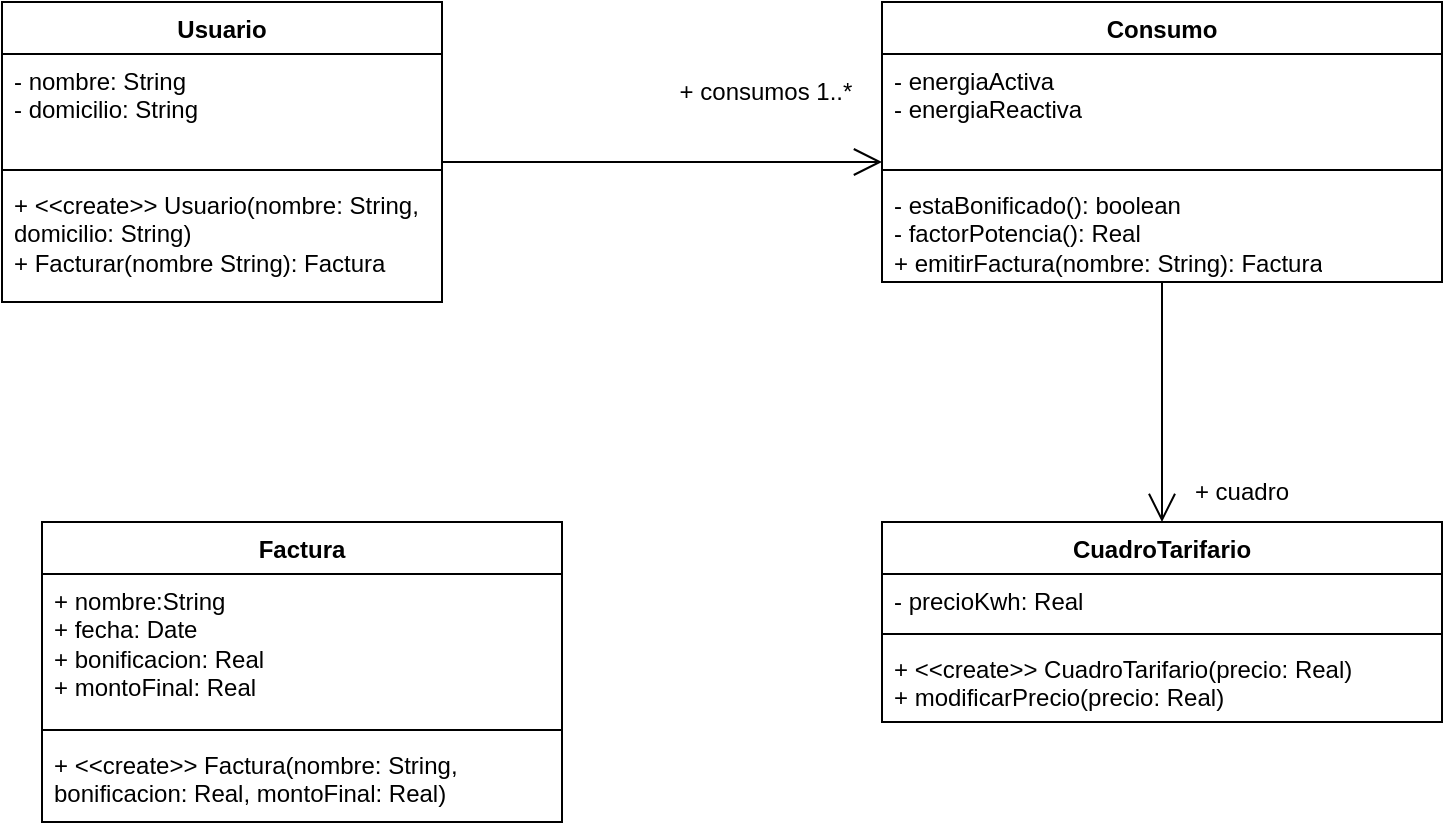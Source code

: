 <mxfile version="22.0.2" type="device">
  <diagram name="Página-1" id="XxxjilXf-MoARzXAFVNk">
    <mxGraphModel dx="960" dy="805" grid="1" gridSize="10" guides="1" tooltips="1" connect="1" arrows="1" fold="1" page="1" pageScale="1" pageWidth="827" pageHeight="1169" math="0" shadow="0">
      <root>
        <mxCell id="0" />
        <mxCell id="1" parent="0" />
        <mxCell id="8tF6k1kRLnC8eydJCcOv-1" value="Usuario" style="swimlane;fontStyle=1;align=center;verticalAlign=top;childLayout=stackLayout;horizontal=1;startSize=26;horizontalStack=0;resizeParent=1;resizeParentMax=0;resizeLast=0;collapsible=1;marginBottom=0;whiteSpace=wrap;html=1;" vertex="1" parent="1">
          <mxGeometry x="40" y="160" width="220" height="150" as="geometry" />
        </mxCell>
        <mxCell id="8tF6k1kRLnC8eydJCcOv-2" value="- nombre: String&lt;br&gt;- domicilio: String" style="text;strokeColor=none;fillColor=none;align=left;verticalAlign=top;spacingLeft=4;spacingRight=4;overflow=hidden;rotatable=0;points=[[0,0.5],[1,0.5]];portConstraint=eastwest;whiteSpace=wrap;html=1;" vertex="1" parent="8tF6k1kRLnC8eydJCcOv-1">
          <mxGeometry y="26" width="220" height="54" as="geometry" />
        </mxCell>
        <mxCell id="8tF6k1kRLnC8eydJCcOv-3" value="" style="line;strokeWidth=1;fillColor=none;align=left;verticalAlign=middle;spacingTop=-1;spacingLeft=3;spacingRight=3;rotatable=0;labelPosition=right;points=[];portConstraint=eastwest;strokeColor=inherit;" vertex="1" parent="8tF6k1kRLnC8eydJCcOv-1">
          <mxGeometry y="80" width="220" height="8" as="geometry" />
        </mxCell>
        <mxCell id="8tF6k1kRLnC8eydJCcOv-4" value="+ &amp;lt;&amp;lt;create&amp;gt;&amp;gt; Usuario(nombre: String, domicilio: String)&lt;br&gt;+ Facturar(nombre String): Factura" style="text;strokeColor=none;fillColor=none;align=left;verticalAlign=top;spacingLeft=4;spacingRight=4;overflow=hidden;rotatable=0;points=[[0,0.5],[1,0.5]];portConstraint=eastwest;whiteSpace=wrap;html=1;" vertex="1" parent="8tF6k1kRLnC8eydJCcOv-1">
          <mxGeometry y="88" width="220" height="62" as="geometry" />
        </mxCell>
        <mxCell id="8tF6k1kRLnC8eydJCcOv-5" value="Consumo" style="swimlane;fontStyle=1;align=center;verticalAlign=top;childLayout=stackLayout;horizontal=1;startSize=26;horizontalStack=0;resizeParent=1;resizeParentMax=0;resizeLast=0;collapsible=1;marginBottom=0;whiteSpace=wrap;html=1;" vertex="1" parent="1">
          <mxGeometry x="480" y="160" width="280" height="140" as="geometry" />
        </mxCell>
        <mxCell id="8tF6k1kRLnC8eydJCcOv-6" value="- energiaActiva&lt;br&gt;- energiaReactiva&lt;br&gt;" style="text;strokeColor=none;fillColor=none;align=left;verticalAlign=top;spacingLeft=4;spacingRight=4;overflow=hidden;rotatable=0;points=[[0,0.5],[1,0.5]];portConstraint=eastwest;whiteSpace=wrap;html=1;" vertex="1" parent="8tF6k1kRLnC8eydJCcOv-5">
          <mxGeometry y="26" width="280" height="54" as="geometry" />
        </mxCell>
        <mxCell id="8tF6k1kRLnC8eydJCcOv-7" value="" style="line;strokeWidth=1;fillColor=none;align=left;verticalAlign=middle;spacingTop=-1;spacingLeft=3;spacingRight=3;rotatable=0;labelPosition=right;points=[];portConstraint=eastwest;strokeColor=inherit;" vertex="1" parent="8tF6k1kRLnC8eydJCcOv-5">
          <mxGeometry y="80" width="280" height="8" as="geometry" />
        </mxCell>
        <mxCell id="8tF6k1kRLnC8eydJCcOv-8" value="- estaBonificado(): boolean&lt;br&gt;- factorPotencia(): Real&lt;br&gt;+ emitirFactura(nombre: String): Factura" style="text;strokeColor=none;fillColor=none;align=left;verticalAlign=top;spacingLeft=4;spacingRight=4;overflow=hidden;rotatable=0;points=[[0,0.5],[1,0.5]];portConstraint=eastwest;whiteSpace=wrap;html=1;" vertex="1" parent="8tF6k1kRLnC8eydJCcOv-5">
          <mxGeometry y="88" width="280" height="52" as="geometry" />
        </mxCell>
        <mxCell id="8tF6k1kRLnC8eydJCcOv-9" value="Factura" style="swimlane;fontStyle=1;align=center;verticalAlign=top;childLayout=stackLayout;horizontal=1;startSize=26;horizontalStack=0;resizeParent=1;resizeParentMax=0;resizeLast=0;collapsible=1;marginBottom=0;whiteSpace=wrap;html=1;" vertex="1" parent="1">
          <mxGeometry x="60" y="420" width="260" height="150" as="geometry" />
        </mxCell>
        <mxCell id="8tF6k1kRLnC8eydJCcOv-10" value="+ nombre:String&lt;br&gt;+ fecha: Date&lt;br&gt;+ bonificacion: Real&lt;br&gt;+ montoFinal: Real" style="text;strokeColor=none;fillColor=none;align=left;verticalAlign=top;spacingLeft=4;spacingRight=4;overflow=hidden;rotatable=0;points=[[0,0.5],[1,0.5]];portConstraint=eastwest;whiteSpace=wrap;html=1;" vertex="1" parent="8tF6k1kRLnC8eydJCcOv-9">
          <mxGeometry y="26" width="260" height="74" as="geometry" />
        </mxCell>
        <mxCell id="8tF6k1kRLnC8eydJCcOv-11" value="" style="line;strokeWidth=1;fillColor=none;align=left;verticalAlign=middle;spacingTop=-1;spacingLeft=3;spacingRight=3;rotatable=0;labelPosition=right;points=[];portConstraint=eastwest;strokeColor=inherit;" vertex="1" parent="8tF6k1kRLnC8eydJCcOv-9">
          <mxGeometry y="100" width="260" height="8" as="geometry" />
        </mxCell>
        <mxCell id="8tF6k1kRLnC8eydJCcOv-12" value="+ &amp;lt;&amp;lt;create&amp;gt;&amp;gt; Factura(nombre: String, bonificacion: Real, montoFinal: Real)" style="text;strokeColor=none;fillColor=none;align=left;verticalAlign=top;spacingLeft=4;spacingRight=4;overflow=hidden;rotatable=0;points=[[0,0.5],[1,0.5]];portConstraint=eastwest;whiteSpace=wrap;html=1;" vertex="1" parent="8tF6k1kRLnC8eydJCcOv-9">
          <mxGeometry y="108" width="260" height="42" as="geometry" />
        </mxCell>
        <mxCell id="8tF6k1kRLnC8eydJCcOv-13" value="CuadroTarifario" style="swimlane;fontStyle=1;align=center;verticalAlign=top;childLayout=stackLayout;horizontal=1;startSize=26;horizontalStack=0;resizeParent=1;resizeParentMax=0;resizeLast=0;collapsible=1;marginBottom=0;whiteSpace=wrap;html=1;" vertex="1" parent="1">
          <mxGeometry x="480" y="420" width="280" height="100" as="geometry" />
        </mxCell>
        <mxCell id="8tF6k1kRLnC8eydJCcOv-14" value="- precioKwh: Real" style="text;strokeColor=none;fillColor=none;align=left;verticalAlign=top;spacingLeft=4;spacingRight=4;overflow=hidden;rotatable=0;points=[[0,0.5],[1,0.5]];portConstraint=eastwest;whiteSpace=wrap;html=1;" vertex="1" parent="8tF6k1kRLnC8eydJCcOv-13">
          <mxGeometry y="26" width="280" height="26" as="geometry" />
        </mxCell>
        <mxCell id="8tF6k1kRLnC8eydJCcOv-15" value="" style="line;strokeWidth=1;fillColor=none;align=left;verticalAlign=middle;spacingTop=-1;spacingLeft=3;spacingRight=3;rotatable=0;labelPosition=right;points=[];portConstraint=eastwest;strokeColor=inherit;" vertex="1" parent="8tF6k1kRLnC8eydJCcOv-13">
          <mxGeometry y="52" width="280" height="8" as="geometry" />
        </mxCell>
        <mxCell id="8tF6k1kRLnC8eydJCcOv-16" value="+ &amp;lt;&amp;lt;create&amp;gt;&amp;gt; CuadroTarifario(precio: Real)&lt;br&gt;+ modificarPrecio(precio: Real)" style="text;strokeColor=none;fillColor=none;align=left;verticalAlign=top;spacingLeft=4;spacingRight=4;overflow=hidden;rotatable=0;points=[[0,0.5],[1,0.5]];portConstraint=eastwest;whiteSpace=wrap;html=1;" vertex="1" parent="8tF6k1kRLnC8eydJCcOv-13">
          <mxGeometry y="60" width="280" height="40" as="geometry" />
        </mxCell>
        <mxCell id="8tF6k1kRLnC8eydJCcOv-17" value="" style="endArrow=open;endFill=1;endSize=12;html=1;rounded=0;exitX=1;exitY=1;exitDx=0;exitDy=0;exitPerimeter=0;" edge="1" parent="1" source="8tF6k1kRLnC8eydJCcOv-2">
          <mxGeometry width="160" relative="1" as="geometry">
            <mxPoint x="320" y="240" as="sourcePoint" />
            <mxPoint x="480" y="240" as="targetPoint" />
          </mxGeometry>
        </mxCell>
        <mxCell id="8tF6k1kRLnC8eydJCcOv-18" value="+ consumos 1..*" style="text;strokeColor=none;align=center;fillColor=none;html=1;verticalAlign=middle;whiteSpace=wrap;rounded=0;" vertex="1" parent="1">
          <mxGeometry x="370" y="190" width="104" height="30" as="geometry" />
        </mxCell>
        <mxCell id="8tF6k1kRLnC8eydJCcOv-19" value="" style="endArrow=open;endFill=1;endSize=12;html=1;rounded=0;" edge="1" parent="1" source="8tF6k1kRLnC8eydJCcOv-5" target="8tF6k1kRLnC8eydJCcOv-13">
          <mxGeometry width="160" relative="1" as="geometry">
            <mxPoint x="610" y="350" as="sourcePoint" />
            <mxPoint x="610" y="390" as="targetPoint" />
          </mxGeometry>
        </mxCell>
        <mxCell id="8tF6k1kRLnC8eydJCcOv-20" value="+ cuadro" style="text;strokeColor=none;align=center;fillColor=none;html=1;verticalAlign=middle;whiteSpace=wrap;rounded=0;" vertex="1" parent="1">
          <mxGeometry x="630" y="390" width="60" height="30" as="geometry" />
        </mxCell>
      </root>
    </mxGraphModel>
  </diagram>
</mxfile>
